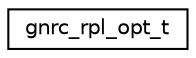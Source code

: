 digraph "Graphical Class Hierarchy"
{
 // LATEX_PDF_SIZE
  edge [fontname="Helvetica",fontsize="10",labelfontname="Helvetica",labelfontsize="10"];
  node [fontname="Helvetica",fontsize="10",shape=record];
  rankdir="LR";
  Node0 [label="gnrc_rpl_opt_t",height=0.2,width=0.4,color="black", fillcolor="white", style="filled",URL="$structgnrc__rpl__opt__t.html",tooltip="RPL-Option Generic Format."];
}
